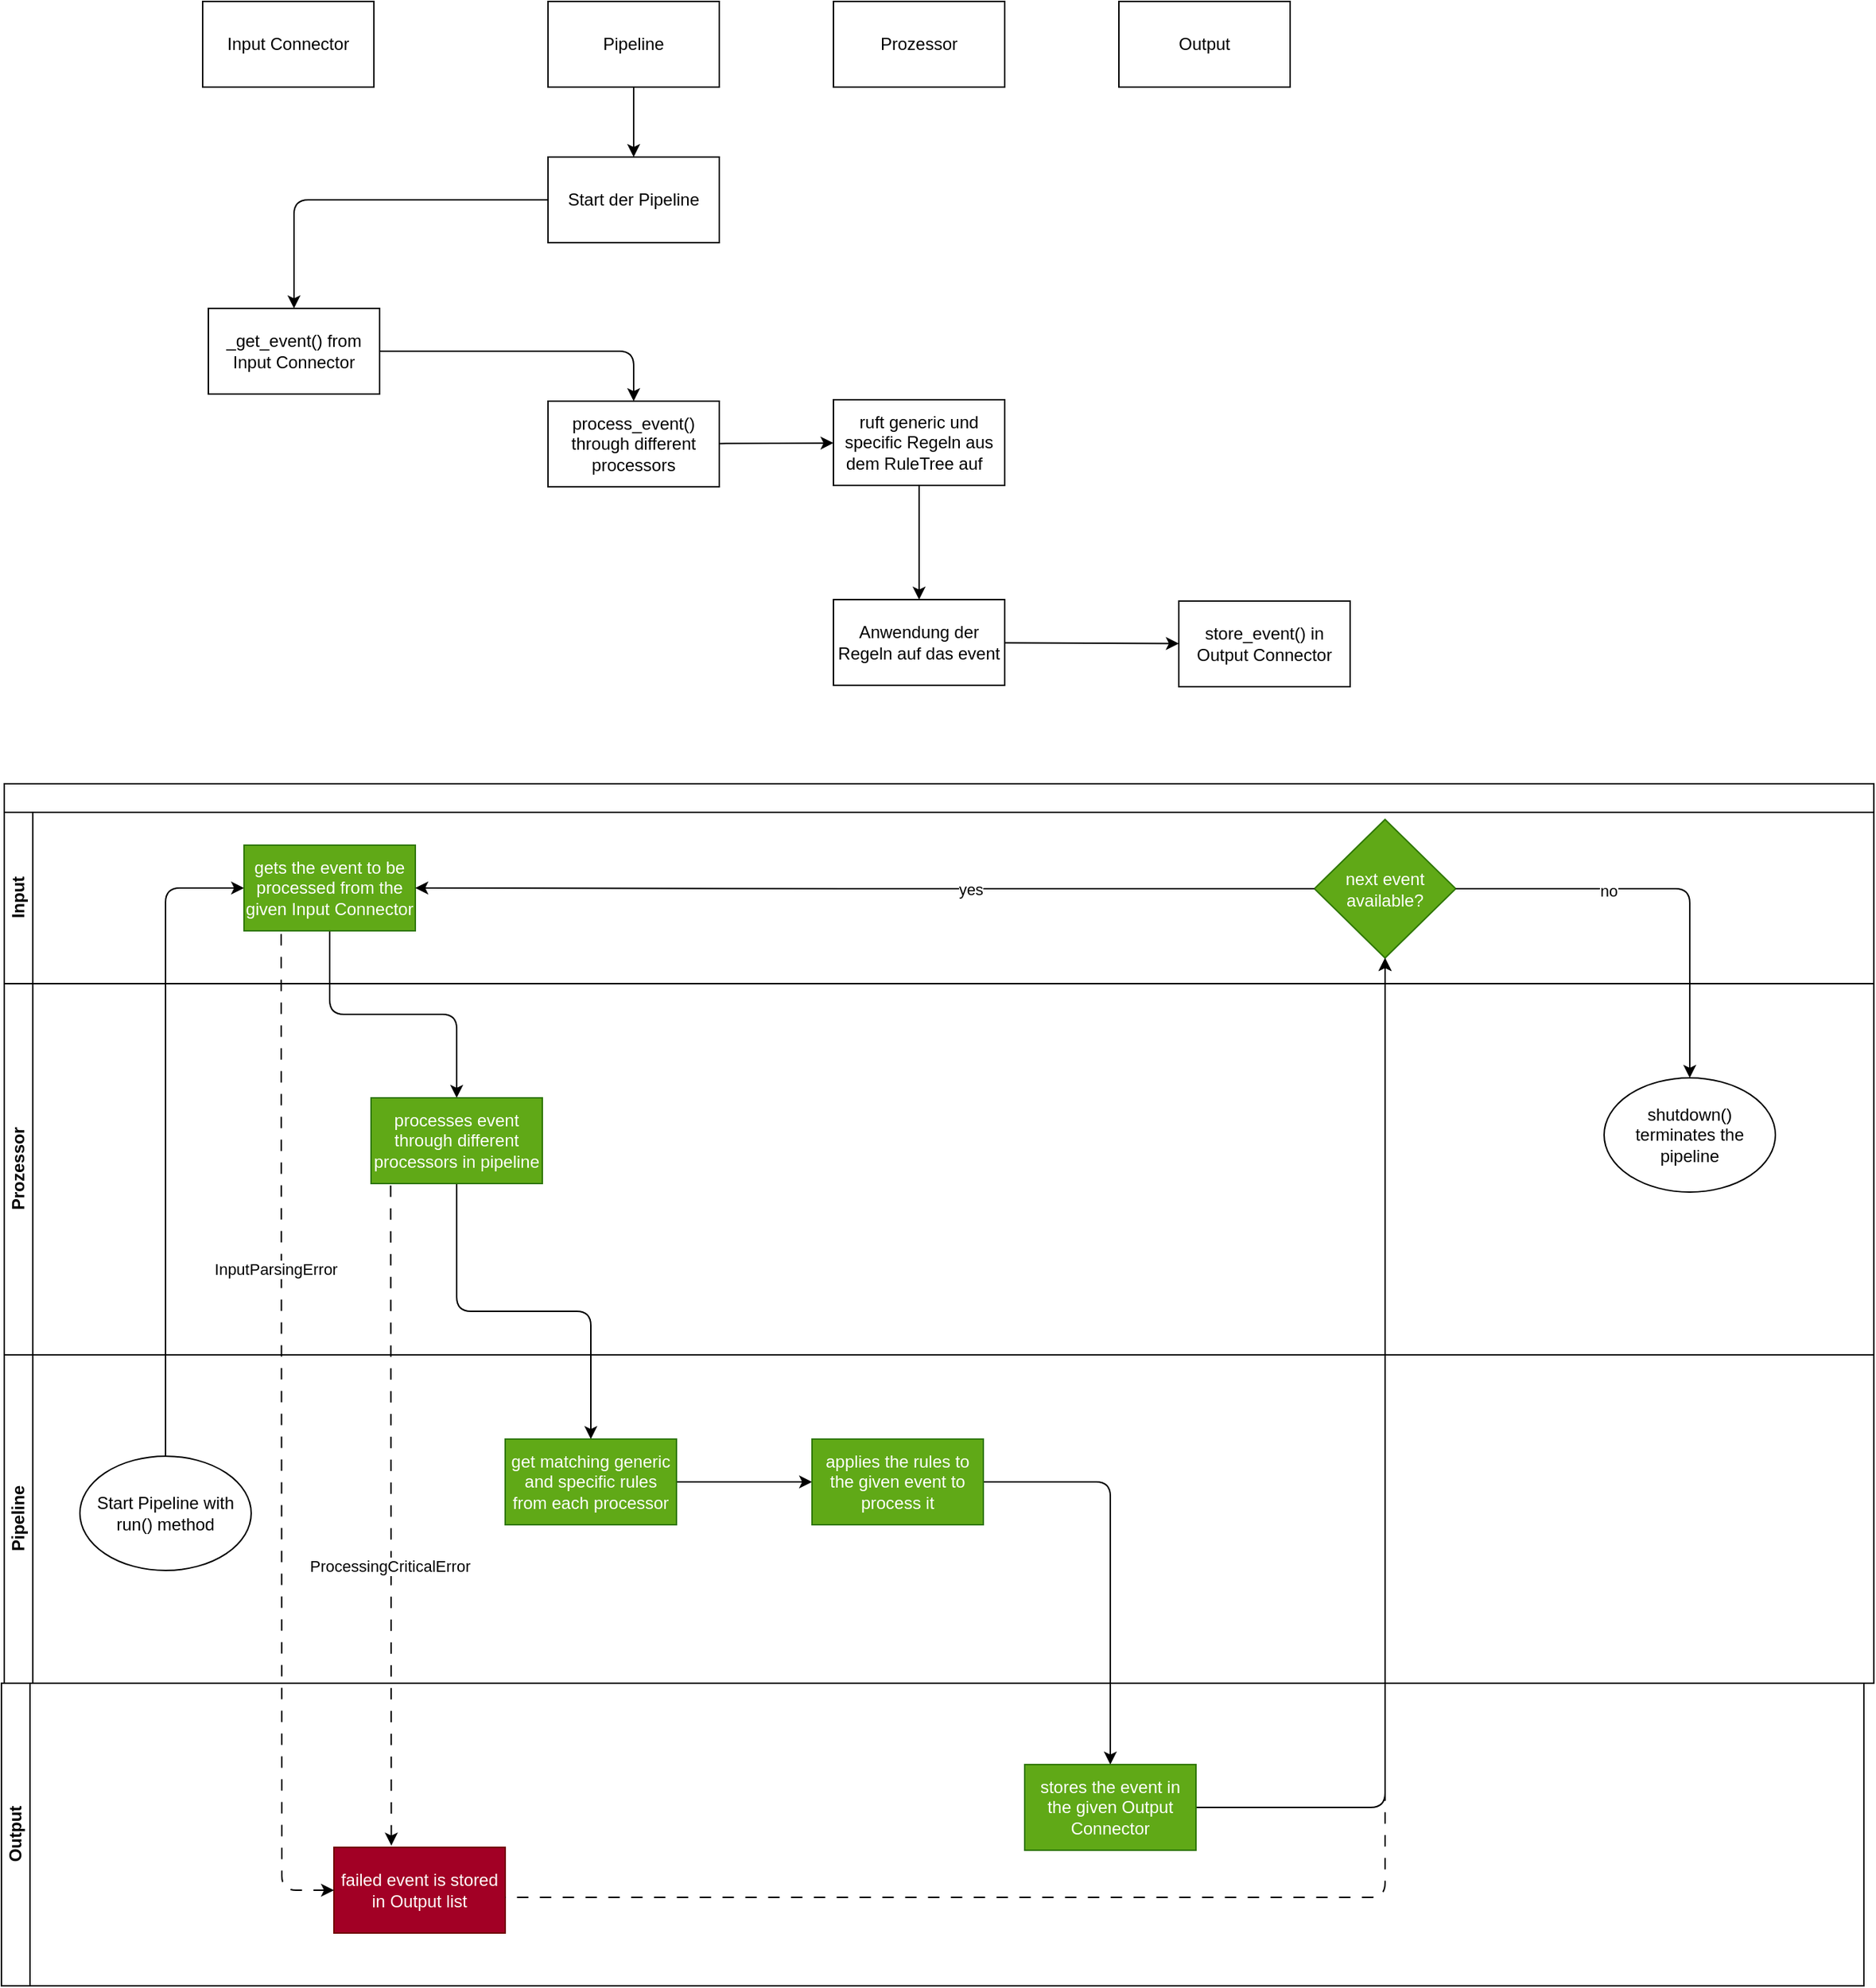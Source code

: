 <mxfile>
    <diagram id="dLlubgwYXh7pxlaa3Xrq" name="Page-1">
        <mxGraphModel dx="2381" dy="804" grid="1" gridSize="10" guides="1" tooltips="1" connect="1" arrows="1" fold="1" page="1" pageScale="1" pageWidth="850" pageHeight="1100" math="0" shadow="0">
            <root>
                <mxCell id="0"/>
                <mxCell id="1" parent="0"/>
                <mxCell id="8" value="" style="edgeStyle=orthogonalEdgeStyle;html=1;elbow=vertical;startArrow=none;endArrow=classic;endFill=1;exitX=0;exitY=0.5;exitDx=0;exitDy=0;" parent="1" source="26" target="7" edge="1">
                    <mxGeometry relative="1" as="geometry">
                        <mxPoint x="320" y="120" as="sourcePoint"/>
                    </mxGeometry>
                </mxCell>
                <mxCell id="27" value="" style="edgeStyle=elbowEdgeStyle;html=1;elbow=vertical;startArrow=none;endArrow=classic;startFill=0;endFill=1;" parent="1" source="6" target="26" edge="1">
                    <mxGeometry relative="1" as="geometry"/>
                </mxCell>
                <UserObject label="Pipeline" treeRoot="1" id="6">
                    <mxCell style="whiteSpace=wrap;html=1;align=center;treeFolding=1;treeMoving=1;newEdgeStyle={&quot;edgeStyle&quot;:&quot;elbowEdgeStyle&quot;,&quot;startArrow&quot;:&quot;none&quot;,&quot;endArrow&quot;:&quot;none&quot;};" parent="1" vertex="1">
                        <mxGeometry x="358" y="2" width="120" height="60" as="geometry"/>
                    </mxCell>
                </UserObject>
                <mxCell id="10" value="" style="edgeStyle=orthogonalEdgeStyle;html=1;" parent="1" source="7" target="9" edge="1">
                    <mxGeometry relative="1" as="geometry"/>
                </mxCell>
                <mxCell id="7" value="_get_event() from Input Connector" style="whiteSpace=wrap;html=1;" parent="1" vertex="1">
                    <mxGeometry x="120" y="217" width="120" height="60" as="geometry"/>
                </mxCell>
                <mxCell id="22" value="" style="edgeStyle=none;html=1;" parent="1" source="9" target="20" edge="1">
                    <mxGeometry relative="1" as="geometry"/>
                </mxCell>
                <mxCell id="9" value="process_event() through different processors" style="whiteSpace=wrap;html=1;" parent="1" vertex="1">
                    <mxGeometry x="358" y="282" width="120" height="60" as="geometry"/>
                </mxCell>
                <mxCell id="11" value="store_event() in Output Connector" style="whiteSpace=wrap;html=1;" parent="1" vertex="1">
                    <mxGeometry x="800" y="422" width="120" height="60" as="geometry"/>
                </mxCell>
                <UserObject label="Input Connector" treeRoot="1" id="13">
                    <mxCell style="whiteSpace=wrap;html=1;align=center;treeFolding=1;treeMoving=1;newEdgeStyle={&quot;edgeStyle&quot;:&quot;elbowEdgeStyle&quot;,&quot;startArrow&quot;:&quot;none&quot;,&quot;endArrow&quot;:&quot;none&quot;};" parent="1" vertex="1">
                        <mxGeometry x="116" y="2" width="120" height="60" as="geometry"/>
                    </mxCell>
                </UserObject>
                <mxCell id="16" value="Prozessor" style="whiteSpace=wrap;html=1;" parent="1" vertex="1">
                    <mxGeometry x="558" y="2" width="120" height="60" as="geometry"/>
                </mxCell>
                <mxCell id="18" value="Output" style="whiteSpace=wrap;html=1;" parent="1" vertex="1">
                    <mxGeometry x="758" y="2" width="120" height="60" as="geometry"/>
                </mxCell>
                <mxCell id="24" value="" style="edgeStyle=none;html=1;" parent="1" source="20" target="23" edge="1">
                    <mxGeometry relative="1" as="geometry"/>
                </mxCell>
                <mxCell id="20" value="ruft generic und specific Regeln aus dem RuleTree auf&amp;nbsp;&amp;nbsp;" style="whiteSpace=wrap;html=1;" parent="1" vertex="1">
                    <mxGeometry x="558" y="281" width="120" height="60" as="geometry"/>
                </mxCell>
                <mxCell id="25" value="" style="edgeStyle=none;html=1;" parent="1" source="23" target="11" edge="1">
                    <mxGeometry relative="1" as="geometry"/>
                </mxCell>
                <mxCell id="23" value="Anwendung der Regeln auf das event" style="whiteSpace=wrap;html=1;" parent="1" vertex="1">
                    <mxGeometry x="558" y="421" width="120" height="60" as="geometry"/>
                </mxCell>
                <mxCell id="26" value="Start der Pipeline" style="whiteSpace=wrap;html=1;" parent="1" vertex="1">
                    <mxGeometry x="358" y="111" width="120" height="60" as="geometry"/>
                </mxCell>
                <mxCell id="28" value="&lt;br&gt;" style="swimlane;childLayout=stackLayout;resizeParent=1;resizeParentMax=0;horizontal=1;startSize=20;horizontalStack=0;html=1;" parent="1" vertex="1">
                    <mxGeometry x="-23" y="550" width="1310" height="630" as="geometry"/>
                </mxCell>
                <mxCell id="29" value="Input" style="swimlane;startSize=20;horizontal=0;html=1;" parent="28" vertex="1">
                    <mxGeometry y="20" width="1310" height="120" as="geometry"/>
                </mxCell>
                <mxCell id="51" value="next event available?" style="rhombus;whiteSpace=wrap;html=1;fillColor=#60a917;fontColor=#ffffff;strokeColor=#2D7600;" parent="29" vertex="1">
                    <mxGeometry x="918" y="5" width="99" height="97" as="geometry"/>
                </mxCell>
                <mxCell id="31" value="Prozessor" style="swimlane;startSize=20;horizontal=0;html=1;" parent="28" vertex="1">
                    <mxGeometry y="140" width="1310" height="260" as="geometry"/>
                </mxCell>
                <mxCell id="30" value="Pipeline" style="swimlane;startSize=20;horizontal=0;html=1;" parent="28" vertex="1">
                    <mxGeometry y="400" width="1310" height="230" as="geometry"/>
                </mxCell>
                <mxCell id="48" value="Start Pipeline with run() method" style="ellipse;whiteSpace=wrap;html=1;rounded=1;shadow=0;glass=0;sketch=0;" parent="30" vertex="1">
                    <mxGeometry x="53" y="71" width="120" height="80" as="geometry"/>
                </mxCell>
                <mxCell id="32" value="Output" style="swimlane;startSize=20;horizontal=0;html=1;" parent="1" vertex="1">
                    <mxGeometry x="-25" y="1180" width="1305" height="212" as="geometry"/>
                </mxCell>
                <mxCell id="49" value="shutdown() terminates the pipeline" style="ellipse;whiteSpace=wrap;html=1;rounded=1;shadow=0;glass=0;sketch=0;" parent="32" vertex="1">
                    <mxGeometry x="1123" y="-424" width="120" height="80" as="geometry"/>
                </mxCell>
                <mxCell id="61" value="failed event is stored in Output list" style="whiteSpace=wrap;html=1;fillColor=#a20025;strokeColor=#6F0000;fontColor=#ffffff;" parent="32" vertex="1">
                    <mxGeometry x="233" y="115" width="120" height="60" as="geometry"/>
                </mxCell>
                <mxCell id="36" value="" style="edgeStyle=orthogonalEdgeStyle;html=1;entryX=0;entryY=0.5;entryDx=0;entryDy=0;exitX=0.5;exitY=0;exitDx=0;exitDy=0;" parent="1" source="48" target="34" edge="1">
                    <mxGeometry relative="1" as="geometry">
                        <mxPoint x="83" y="772" as="sourcePoint"/>
                        <mxPoint x="92" y="620" as="targetPoint"/>
                    </mxGeometry>
                </mxCell>
                <mxCell id="38" value="" style="edgeStyle=orthogonalEdgeStyle;html=1;" parent="1" source="34" target="37" edge="1">
                    <mxGeometry relative="1" as="geometry"/>
                </mxCell>
                <mxCell id="34" value="gets the event to be processed from the given Input Connector" style="whiteSpace=wrap;html=1;fillColor=#60a917;fontColor=#ffffff;strokeColor=#2D7600;" parent="1" vertex="1">
                    <mxGeometry x="145" y="593" width="120" height="60" as="geometry"/>
                </mxCell>
                <mxCell id="41" value="" style="edgeStyle=orthogonalEdgeStyle;html=1;entryX=0.5;entryY=0;entryDx=0;entryDy=0;" parent="1" source="37" target="39" edge="1">
                    <mxGeometry relative="1" as="geometry">
                        <mxPoint x="294" y="910" as="targetPoint"/>
                    </mxGeometry>
                </mxCell>
                <mxCell id="37" value="processes event through different processors in pipeline" style="whiteSpace=wrap;html=1;fillColor=#60a917;fontColor=#ffffff;strokeColor=#2D7600;" parent="1" vertex="1">
                    <mxGeometry x="234" y="770" width="120" height="60" as="geometry"/>
                </mxCell>
                <mxCell id="44" value="" style="edgeStyle=orthogonalEdgeStyle;html=1;" parent="1" source="39" target="43" edge="1">
                    <mxGeometry relative="1" as="geometry"/>
                </mxCell>
                <mxCell id="39" value="get matching generic and specific rules from each processor" style="whiteSpace=wrap;html=1;fillColor=#60a917;fontColor=#ffffff;strokeColor=#2D7600;" parent="1" vertex="1">
                    <mxGeometry x="328" y="1009" width="120" height="60" as="geometry"/>
                </mxCell>
                <mxCell id="47" value="" style="edgeStyle=orthogonalEdgeStyle;html=1;entryX=0.5;entryY=0;entryDx=0;entryDy=0;" parent="1" source="43" target="45" edge="1">
                    <mxGeometry relative="1" as="geometry">
                        <mxPoint x="603" y="1149" as="targetPoint"/>
                    </mxGeometry>
                </mxCell>
                <mxCell id="43" value="applies the rules to the given event to process it" style="whiteSpace=wrap;html=1;fillColor=#60a917;fontColor=#ffffff;strokeColor=#2D7600;" parent="1" vertex="1">
                    <mxGeometry x="543" y="1009" width="120" height="60" as="geometry"/>
                </mxCell>
                <mxCell id="54" value="" style="edgeStyle=orthogonalEdgeStyle;html=1;entryX=0.5;entryY=1;entryDx=0;entryDy=0;" parent="1" source="45" target="51" edge="1">
                    <mxGeometry relative="1" as="geometry">
                        <mxPoint x="892" y="1267" as="targetPoint"/>
                    </mxGeometry>
                </mxCell>
                <mxCell id="62" value="" style="edgeStyle=orthogonalEdgeStyle;html=1;endArrow=none;endFill=0;startArrow=classic;startFill=1;exitX=0.5;exitY=1;exitDx=0;exitDy=0;dashed=1;dashPattern=8 8;" parent="1" source="51" target="61" edge="1">
                    <mxGeometry relative="1" as="geometry">
                        <mxPoint x="940" y="1325" as="sourcePoint"/>
                        <Array as="points">
                            <mxPoint x="945" y="1330"/>
                        </Array>
                    </mxGeometry>
                </mxCell>
                <mxCell id="45" value="stores the event in the given Output Connector" style="whiteSpace=wrap;html=1;fillColor=#60a917;fontColor=#ffffff;strokeColor=#2D7600;" parent="1" vertex="1">
                    <mxGeometry x="692" y="1237" width="120" height="60" as="geometry"/>
                </mxCell>
                <mxCell id="56" value="" style="edgeStyle=orthogonalEdgeStyle;html=1;entryX=1;entryY=0.5;entryDx=0;entryDy=0;" parent="1" source="51" target="34" edge="1">
                    <mxGeometry relative="1" as="geometry">
                        <mxPoint x="825.5" y="631.5" as="targetPoint"/>
                    </mxGeometry>
                </mxCell>
                <mxCell id="57" value="yes" style="edgeLabel;html=1;align=center;verticalAlign=middle;resizable=0;points=[];" parent="56" vertex="1" connectable="0">
                    <mxGeometry x="-0.235" relative="1" as="geometry">
                        <mxPoint as="offset"/>
                    </mxGeometry>
                </mxCell>
                <mxCell id="59" value="" style="edgeStyle=orthogonalEdgeStyle;html=1;entryX=0.5;entryY=0;entryDx=0;entryDy=0;" parent="1" source="51" target="49" edge="1">
                    <mxGeometry relative="1" as="geometry">
                        <mxPoint x="1063.5" y="623.5" as="targetPoint"/>
                    </mxGeometry>
                </mxCell>
                <mxCell id="60" value="no" style="edgeLabel;html=1;align=center;verticalAlign=middle;resizable=0;points=[];" parent="59" vertex="1" connectable="0">
                    <mxGeometry x="-0.278" y="-1" relative="1" as="geometry">
                        <mxPoint as="offset"/>
                    </mxGeometry>
                </mxCell>
                <mxCell id="64" value="" style="html=1;startArrow=classic;startFill=1;endArrow=none;endFill=0;entryX=0.156;entryY=1;entryDx=0;entryDy=0;entryPerimeter=0;exitX=0.335;exitY=-0.021;exitDx=0;exitDy=0;exitPerimeter=0;dashed=1;dashPattern=8 8;" parent="1" source="61" edge="1">
                    <mxGeometry relative="1" as="geometry">
                        <mxPoint x="240" y="1240" as="sourcePoint"/>
                        <mxPoint x="247.72" y="830" as="targetPoint"/>
                    </mxGeometry>
                </mxCell>
                <mxCell id="68" value="ProcessingCriticalError" style="edgeLabel;html=1;align=center;verticalAlign=middle;resizable=0;points=[];" parent="64" vertex="1" connectable="0">
                    <mxGeometry x="-0.15" y="1" relative="1" as="geometry">
                        <mxPoint y="1" as="offset"/>
                    </mxGeometry>
                </mxCell>
                <mxCell id="66" value="" style="edgeStyle=orthogonalEdgeStyle;html=1;startArrow=classic;startFill=1;endArrow=none;endFill=0;entryX=0.25;entryY=1;entryDx=0;entryDy=0;exitX=0;exitY=0.5;exitDx=0;exitDy=0;dashed=1;dashPattern=8 8;" parent="1" source="61" edge="1">
                    <mxGeometry relative="1" as="geometry">
                        <mxPoint x="264" y="1237.0" as="sourcePoint"/>
                        <mxPoint x="171" y="653" as="targetPoint"/>
                    </mxGeometry>
                </mxCell>
                <mxCell id="67" value="InputParsingError" style="edgeLabel;html=1;align=center;verticalAlign=middle;resizable=0;points=[];" parent="66" vertex="1" connectable="0">
                    <mxGeometry x="-0.05" y="5" relative="1" as="geometry">
                        <mxPoint y="-135" as="offset"/>
                    </mxGeometry>
                </mxCell>
            </root>
        </mxGraphModel>
    </diagram>
</mxfile>